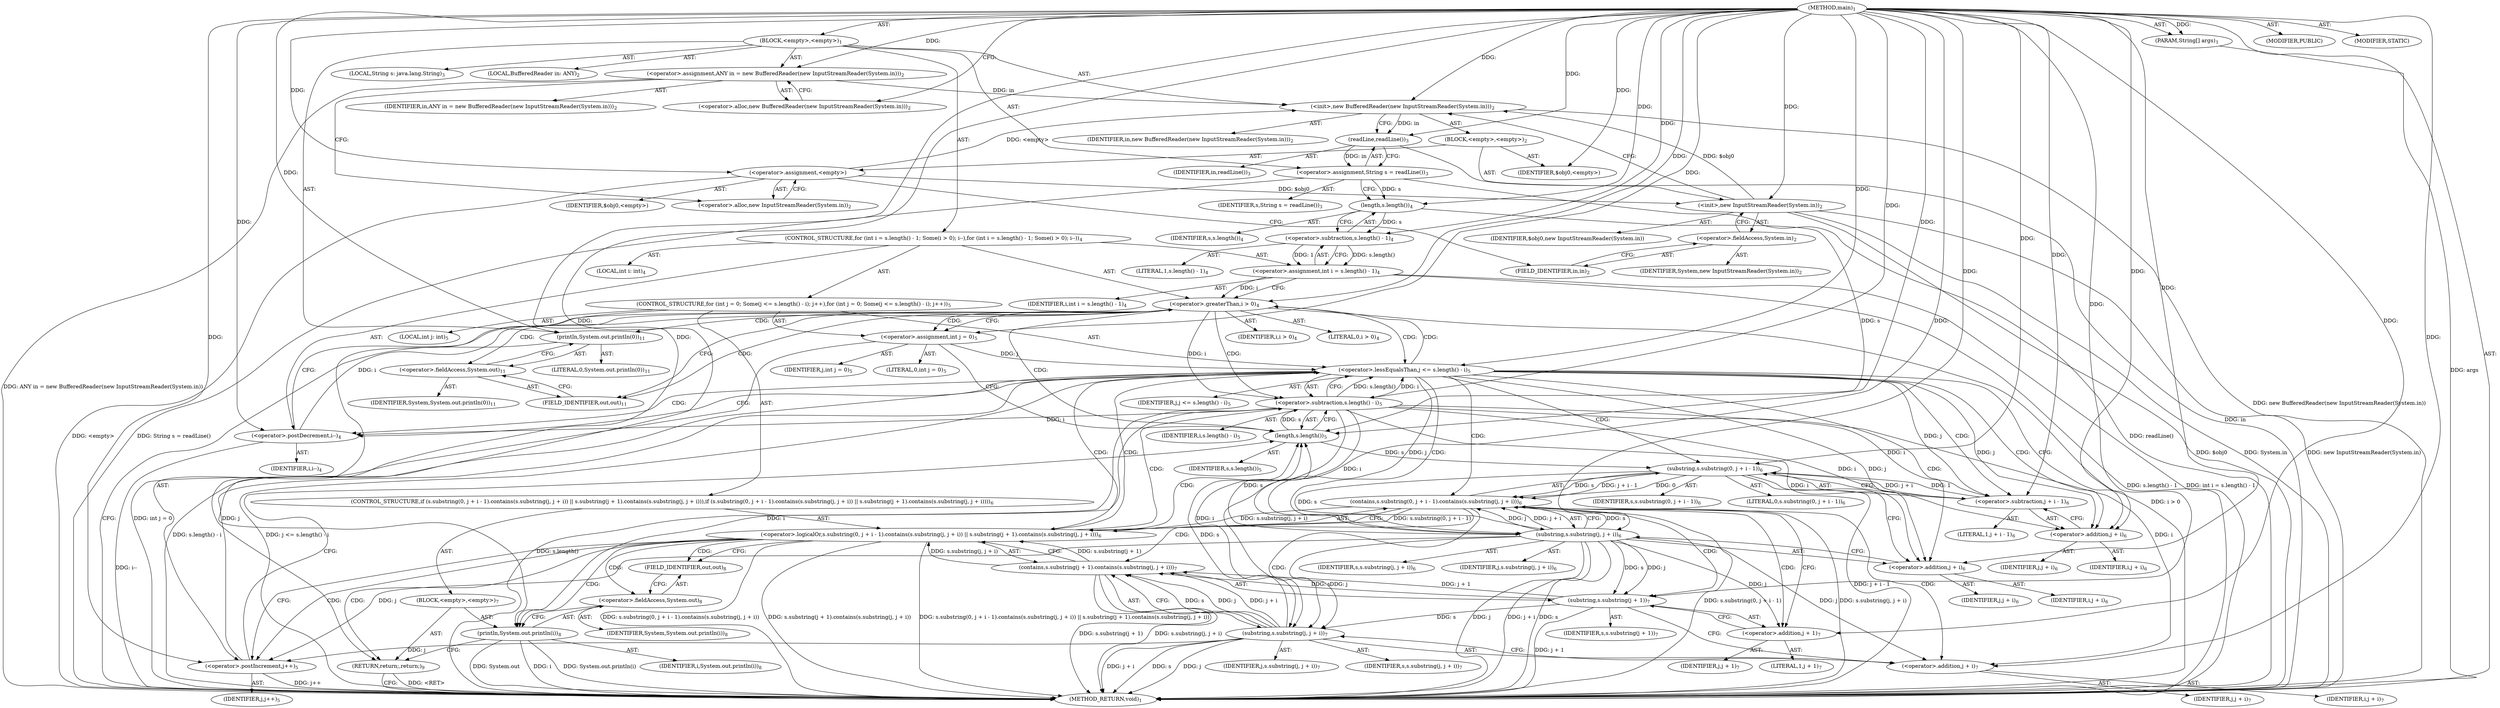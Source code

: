 digraph "main" {  
"19" [label = <(METHOD,main)<SUB>1</SUB>> ]
"20" [label = <(PARAM,String[] args)<SUB>1</SUB>> ]
"21" [label = <(BLOCK,&lt;empty&gt;,&lt;empty&gt;)<SUB>1</SUB>> ]
"4" [label = <(LOCAL,BufferedReader in: ANY)<SUB>2</SUB>> ]
"22" [label = <(&lt;operator&gt;.assignment,ANY in = new BufferedReader(new InputStreamReader(System.in)))<SUB>2</SUB>> ]
"23" [label = <(IDENTIFIER,in,ANY in = new BufferedReader(new InputStreamReader(System.in)))<SUB>2</SUB>> ]
"24" [label = <(&lt;operator&gt;.alloc,new BufferedReader(new InputStreamReader(System.in)))<SUB>2</SUB>> ]
"25" [label = <(&lt;init&gt;,new BufferedReader(new InputStreamReader(System.in)))<SUB>2</SUB>> ]
"3" [label = <(IDENTIFIER,in,new BufferedReader(new InputStreamReader(System.in)))<SUB>2</SUB>> ]
"26" [label = <(BLOCK,&lt;empty&gt;,&lt;empty&gt;)<SUB>2</SUB>> ]
"27" [label = <(&lt;operator&gt;.assignment,&lt;empty&gt;)> ]
"28" [label = <(IDENTIFIER,$obj0,&lt;empty&gt;)> ]
"29" [label = <(&lt;operator&gt;.alloc,new InputStreamReader(System.in))<SUB>2</SUB>> ]
"30" [label = <(&lt;init&gt;,new InputStreamReader(System.in))<SUB>2</SUB>> ]
"31" [label = <(IDENTIFIER,$obj0,new InputStreamReader(System.in))> ]
"32" [label = <(&lt;operator&gt;.fieldAccess,System.in)<SUB>2</SUB>> ]
"33" [label = <(IDENTIFIER,System,new InputStreamReader(System.in))<SUB>2</SUB>> ]
"34" [label = <(FIELD_IDENTIFIER,in,in)<SUB>2</SUB>> ]
"35" [label = <(IDENTIFIER,$obj0,&lt;empty&gt;)> ]
"36" [label = <(LOCAL,String s: java.lang.String)<SUB>3</SUB>> ]
"37" [label = <(&lt;operator&gt;.assignment,String s = readLine())<SUB>3</SUB>> ]
"38" [label = <(IDENTIFIER,s,String s = readLine())<SUB>3</SUB>> ]
"39" [label = <(readLine,readLine())<SUB>3</SUB>> ]
"40" [label = <(IDENTIFIER,in,readLine())<SUB>3</SUB>> ]
"41" [label = <(CONTROL_STRUCTURE,for (int i = s.length() - 1; Some(i &gt; 0); i--),for (int i = s.length() - 1; Some(i &gt; 0); i--))<SUB>4</SUB>> ]
"42" [label = <(LOCAL,int i: int)<SUB>4</SUB>> ]
"43" [label = <(&lt;operator&gt;.assignment,int i = s.length() - 1)<SUB>4</SUB>> ]
"44" [label = <(IDENTIFIER,i,int i = s.length() - 1)<SUB>4</SUB>> ]
"45" [label = <(&lt;operator&gt;.subtraction,s.length() - 1)<SUB>4</SUB>> ]
"46" [label = <(length,s.length())<SUB>4</SUB>> ]
"47" [label = <(IDENTIFIER,s,s.length())<SUB>4</SUB>> ]
"48" [label = <(LITERAL,1,s.length() - 1)<SUB>4</SUB>> ]
"49" [label = <(&lt;operator&gt;.greaterThan,i &gt; 0)<SUB>4</SUB>> ]
"50" [label = <(IDENTIFIER,i,i &gt; 0)<SUB>4</SUB>> ]
"51" [label = <(LITERAL,0,i &gt; 0)<SUB>4</SUB>> ]
"52" [label = <(&lt;operator&gt;.postDecrement,i--)<SUB>4</SUB>> ]
"53" [label = <(IDENTIFIER,i,i--)<SUB>4</SUB>> ]
"54" [label = <(CONTROL_STRUCTURE,for (int j = 0; Some(j &lt;= s.length() - i); j++),for (int j = 0; Some(j &lt;= s.length() - i); j++))<SUB>5</SUB>> ]
"55" [label = <(LOCAL,int j: int)<SUB>5</SUB>> ]
"56" [label = <(&lt;operator&gt;.assignment,int j = 0)<SUB>5</SUB>> ]
"57" [label = <(IDENTIFIER,j,int j = 0)<SUB>5</SUB>> ]
"58" [label = <(LITERAL,0,int j = 0)<SUB>5</SUB>> ]
"59" [label = <(&lt;operator&gt;.lessEqualsThan,j &lt;= s.length() - i)<SUB>5</SUB>> ]
"60" [label = <(IDENTIFIER,j,j &lt;= s.length() - i)<SUB>5</SUB>> ]
"61" [label = <(&lt;operator&gt;.subtraction,s.length() - i)<SUB>5</SUB>> ]
"62" [label = <(length,s.length())<SUB>5</SUB>> ]
"63" [label = <(IDENTIFIER,s,s.length())<SUB>5</SUB>> ]
"64" [label = <(IDENTIFIER,i,s.length() - i)<SUB>5</SUB>> ]
"65" [label = <(&lt;operator&gt;.postIncrement,j++)<SUB>5</SUB>> ]
"66" [label = <(IDENTIFIER,j,j++)<SUB>5</SUB>> ]
"67" [label = <(CONTROL_STRUCTURE,if (s.substring(0, j + i - 1).contains(s.substring(j, j + i)) || s.substring(j + 1).contains(s.substring(j, j + i))),if (s.substring(0, j + i - 1).contains(s.substring(j, j + i)) || s.substring(j + 1).contains(s.substring(j, j + i))))<SUB>6</SUB>> ]
"68" [label = <(&lt;operator&gt;.logicalOr,s.substring(0, j + i - 1).contains(s.substring(j, j + i)) || s.substring(j + 1).contains(s.substring(j, j + i)))<SUB>6</SUB>> ]
"69" [label = <(contains,s.substring(0, j + i - 1).contains(s.substring(j, j + i)))<SUB>6</SUB>> ]
"70" [label = <(substring,s.substring(0, j + i - 1))<SUB>6</SUB>> ]
"71" [label = <(IDENTIFIER,s,s.substring(0, j + i - 1))<SUB>6</SUB>> ]
"72" [label = <(LITERAL,0,s.substring(0, j + i - 1))<SUB>6</SUB>> ]
"73" [label = <(&lt;operator&gt;.subtraction,j + i - 1)<SUB>6</SUB>> ]
"74" [label = <(&lt;operator&gt;.addition,j + i)<SUB>6</SUB>> ]
"75" [label = <(IDENTIFIER,j,j + i)<SUB>6</SUB>> ]
"76" [label = <(IDENTIFIER,i,j + i)<SUB>6</SUB>> ]
"77" [label = <(LITERAL,1,j + i - 1)<SUB>6</SUB>> ]
"78" [label = <(substring,s.substring(j, j + i))<SUB>6</SUB>> ]
"79" [label = <(IDENTIFIER,s,s.substring(j, j + i))<SUB>6</SUB>> ]
"80" [label = <(IDENTIFIER,j,s.substring(j, j + i))<SUB>6</SUB>> ]
"81" [label = <(&lt;operator&gt;.addition,j + i)<SUB>6</SUB>> ]
"82" [label = <(IDENTIFIER,j,j + i)<SUB>6</SUB>> ]
"83" [label = <(IDENTIFIER,i,j + i)<SUB>6</SUB>> ]
"84" [label = <(contains,s.substring(j + 1).contains(s.substring(j, j + i)))<SUB>7</SUB>> ]
"85" [label = <(substring,s.substring(j + 1))<SUB>7</SUB>> ]
"86" [label = <(IDENTIFIER,s,s.substring(j + 1))<SUB>7</SUB>> ]
"87" [label = <(&lt;operator&gt;.addition,j + 1)<SUB>7</SUB>> ]
"88" [label = <(IDENTIFIER,j,j + 1)<SUB>7</SUB>> ]
"89" [label = <(LITERAL,1,j + 1)<SUB>7</SUB>> ]
"90" [label = <(substring,s.substring(j, j + i))<SUB>7</SUB>> ]
"91" [label = <(IDENTIFIER,s,s.substring(j, j + i))<SUB>7</SUB>> ]
"92" [label = <(IDENTIFIER,j,s.substring(j, j + i))<SUB>7</SUB>> ]
"93" [label = <(&lt;operator&gt;.addition,j + i)<SUB>7</SUB>> ]
"94" [label = <(IDENTIFIER,j,j + i)<SUB>7</SUB>> ]
"95" [label = <(IDENTIFIER,i,j + i)<SUB>7</SUB>> ]
"96" [label = <(BLOCK,&lt;empty&gt;,&lt;empty&gt;)<SUB>7</SUB>> ]
"97" [label = <(println,System.out.println(i))<SUB>8</SUB>> ]
"98" [label = <(&lt;operator&gt;.fieldAccess,System.out)<SUB>8</SUB>> ]
"99" [label = <(IDENTIFIER,System,System.out.println(i))<SUB>8</SUB>> ]
"100" [label = <(FIELD_IDENTIFIER,out,out)<SUB>8</SUB>> ]
"101" [label = <(IDENTIFIER,i,System.out.println(i))<SUB>8</SUB>> ]
"102" [label = <(RETURN,return;,return;)<SUB>9</SUB>> ]
"103" [label = <(println,System.out.println(0))<SUB>11</SUB>> ]
"104" [label = <(&lt;operator&gt;.fieldAccess,System.out)<SUB>11</SUB>> ]
"105" [label = <(IDENTIFIER,System,System.out.println(0))<SUB>11</SUB>> ]
"106" [label = <(FIELD_IDENTIFIER,out,out)<SUB>11</SUB>> ]
"107" [label = <(LITERAL,0,System.out.println(0))<SUB>11</SUB>> ]
"108" [label = <(MODIFIER,PUBLIC)> ]
"109" [label = <(MODIFIER,STATIC)> ]
"110" [label = <(METHOD_RETURN,void)<SUB>1</SUB>> ]
  "19" -> "20"  [ label = "AST: "] 
  "19" -> "21"  [ label = "AST: "] 
  "19" -> "108"  [ label = "AST: "] 
  "19" -> "109"  [ label = "AST: "] 
  "19" -> "110"  [ label = "AST: "] 
  "21" -> "4"  [ label = "AST: "] 
  "21" -> "22"  [ label = "AST: "] 
  "21" -> "25"  [ label = "AST: "] 
  "21" -> "36"  [ label = "AST: "] 
  "21" -> "37"  [ label = "AST: "] 
  "21" -> "41"  [ label = "AST: "] 
  "21" -> "103"  [ label = "AST: "] 
  "22" -> "23"  [ label = "AST: "] 
  "22" -> "24"  [ label = "AST: "] 
  "25" -> "3"  [ label = "AST: "] 
  "25" -> "26"  [ label = "AST: "] 
  "26" -> "27"  [ label = "AST: "] 
  "26" -> "30"  [ label = "AST: "] 
  "26" -> "35"  [ label = "AST: "] 
  "27" -> "28"  [ label = "AST: "] 
  "27" -> "29"  [ label = "AST: "] 
  "30" -> "31"  [ label = "AST: "] 
  "30" -> "32"  [ label = "AST: "] 
  "32" -> "33"  [ label = "AST: "] 
  "32" -> "34"  [ label = "AST: "] 
  "37" -> "38"  [ label = "AST: "] 
  "37" -> "39"  [ label = "AST: "] 
  "39" -> "40"  [ label = "AST: "] 
  "41" -> "42"  [ label = "AST: "] 
  "41" -> "43"  [ label = "AST: "] 
  "41" -> "49"  [ label = "AST: "] 
  "41" -> "52"  [ label = "AST: "] 
  "41" -> "54"  [ label = "AST: "] 
  "43" -> "44"  [ label = "AST: "] 
  "43" -> "45"  [ label = "AST: "] 
  "45" -> "46"  [ label = "AST: "] 
  "45" -> "48"  [ label = "AST: "] 
  "46" -> "47"  [ label = "AST: "] 
  "49" -> "50"  [ label = "AST: "] 
  "49" -> "51"  [ label = "AST: "] 
  "52" -> "53"  [ label = "AST: "] 
  "54" -> "55"  [ label = "AST: "] 
  "54" -> "56"  [ label = "AST: "] 
  "54" -> "59"  [ label = "AST: "] 
  "54" -> "65"  [ label = "AST: "] 
  "54" -> "67"  [ label = "AST: "] 
  "56" -> "57"  [ label = "AST: "] 
  "56" -> "58"  [ label = "AST: "] 
  "59" -> "60"  [ label = "AST: "] 
  "59" -> "61"  [ label = "AST: "] 
  "61" -> "62"  [ label = "AST: "] 
  "61" -> "64"  [ label = "AST: "] 
  "62" -> "63"  [ label = "AST: "] 
  "65" -> "66"  [ label = "AST: "] 
  "67" -> "68"  [ label = "AST: "] 
  "67" -> "96"  [ label = "AST: "] 
  "68" -> "69"  [ label = "AST: "] 
  "68" -> "84"  [ label = "AST: "] 
  "69" -> "70"  [ label = "AST: "] 
  "69" -> "78"  [ label = "AST: "] 
  "70" -> "71"  [ label = "AST: "] 
  "70" -> "72"  [ label = "AST: "] 
  "70" -> "73"  [ label = "AST: "] 
  "73" -> "74"  [ label = "AST: "] 
  "73" -> "77"  [ label = "AST: "] 
  "74" -> "75"  [ label = "AST: "] 
  "74" -> "76"  [ label = "AST: "] 
  "78" -> "79"  [ label = "AST: "] 
  "78" -> "80"  [ label = "AST: "] 
  "78" -> "81"  [ label = "AST: "] 
  "81" -> "82"  [ label = "AST: "] 
  "81" -> "83"  [ label = "AST: "] 
  "84" -> "85"  [ label = "AST: "] 
  "84" -> "90"  [ label = "AST: "] 
  "85" -> "86"  [ label = "AST: "] 
  "85" -> "87"  [ label = "AST: "] 
  "87" -> "88"  [ label = "AST: "] 
  "87" -> "89"  [ label = "AST: "] 
  "90" -> "91"  [ label = "AST: "] 
  "90" -> "92"  [ label = "AST: "] 
  "90" -> "93"  [ label = "AST: "] 
  "93" -> "94"  [ label = "AST: "] 
  "93" -> "95"  [ label = "AST: "] 
  "96" -> "97"  [ label = "AST: "] 
  "96" -> "102"  [ label = "AST: "] 
  "97" -> "98"  [ label = "AST: "] 
  "97" -> "101"  [ label = "AST: "] 
  "98" -> "99"  [ label = "AST: "] 
  "98" -> "100"  [ label = "AST: "] 
  "103" -> "104"  [ label = "AST: "] 
  "103" -> "107"  [ label = "AST: "] 
  "104" -> "105"  [ label = "AST: "] 
  "104" -> "106"  [ label = "AST: "] 
  "22" -> "29"  [ label = "CFG: "] 
  "25" -> "39"  [ label = "CFG: "] 
  "37" -> "46"  [ label = "CFG: "] 
  "103" -> "110"  [ label = "CFG: "] 
  "24" -> "22"  [ label = "CFG: "] 
  "39" -> "37"  [ label = "CFG: "] 
  "43" -> "49"  [ label = "CFG: "] 
  "49" -> "56"  [ label = "CFG: "] 
  "49" -> "106"  [ label = "CFG: "] 
  "52" -> "49"  [ label = "CFG: "] 
  "104" -> "103"  [ label = "CFG: "] 
  "27" -> "34"  [ label = "CFG: "] 
  "30" -> "25"  [ label = "CFG: "] 
  "45" -> "43"  [ label = "CFG: "] 
  "56" -> "62"  [ label = "CFG: "] 
  "59" -> "74"  [ label = "CFG: "] 
  "59" -> "52"  [ label = "CFG: "] 
  "65" -> "62"  [ label = "CFG: "] 
  "106" -> "104"  [ label = "CFG: "] 
  "29" -> "27"  [ label = "CFG: "] 
  "32" -> "30"  [ label = "CFG: "] 
  "46" -> "45"  [ label = "CFG: "] 
  "61" -> "59"  [ label = "CFG: "] 
  "68" -> "100"  [ label = "CFG: "] 
  "68" -> "65"  [ label = "CFG: "] 
  "34" -> "32"  [ label = "CFG: "] 
  "62" -> "61"  [ label = "CFG: "] 
  "69" -> "68"  [ label = "CFG: "] 
  "69" -> "87"  [ label = "CFG: "] 
  "84" -> "68"  [ label = "CFG: "] 
  "97" -> "102"  [ label = "CFG: "] 
  "102" -> "110"  [ label = "CFG: "] 
  "70" -> "81"  [ label = "CFG: "] 
  "78" -> "69"  [ label = "CFG: "] 
  "85" -> "93"  [ label = "CFG: "] 
  "90" -> "84"  [ label = "CFG: "] 
  "98" -> "97"  [ label = "CFG: "] 
  "73" -> "70"  [ label = "CFG: "] 
  "81" -> "78"  [ label = "CFG: "] 
  "87" -> "85"  [ label = "CFG: "] 
  "93" -> "90"  [ label = "CFG: "] 
  "100" -> "98"  [ label = "CFG: "] 
  "74" -> "73"  [ label = "CFG: "] 
  "19" -> "24"  [ label = "CFG: "] 
  "102" -> "110"  [ label = "DDG: &lt;RET&gt;"] 
  "20" -> "110"  [ label = "DDG: args"] 
  "22" -> "110"  [ label = "DDG: ANY in = new BufferedReader(new InputStreamReader(System.in))"] 
  "27" -> "110"  [ label = "DDG: &lt;empty&gt;"] 
  "30" -> "110"  [ label = "DDG: $obj0"] 
  "30" -> "110"  [ label = "DDG: System.in"] 
  "30" -> "110"  [ label = "DDG: new InputStreamReader(System.in)"] 
  "25" -> "110"  [ label = "DDG: new BufferedReader(new InputStreamReader(System.in))"] 
  "39" -> "110"  [ label = "DDG: in"] 
  "37" -> "110"  [ label = "DDG: readLine()"] 
  "37" -> "110"  [ label = "DDG: String s = readLine()"] 
  "43" -> "110"  [ label = "DDG: s.length() - 1"] 
  "43" -> "110"  [ label = "DDG: int i = s.length() - 1"] 
  "49" -> "110"  [ label = "DDG: i &gt; 0"] 
  "56" -> "110"  [ label = "DDG: int j = 0"] 
  "61" -> "110"  [ label = "DDG: s.length()"] 
  "59" -> "110"  [ label = "DDG: s.length() - i"] 
  "59" -> "110"  [ label = "DDG: j &lt;= s.length() - i"] 
  "52" -> "110"  [ label = "DDG: i--"] 
  "70" -> "110"  [ label = "DDG: j + i - 1"] 
  "69" -> "110"  [ label = "DDG: s.substring(0, j + i - 1)"] 
  "78" -> "110"  [ label = "DDG: s"] 
  "78" -> "110"  [ label = "DDG: j"] 
  "78" -> "110"  [ label = "DDG: j + i"] 
  "69" -> "110"  [ label = "DDG: s.substring(j, j + i)"] 
  "68" -> "110"  [ label = "DDG: s.substring(0, j + i - 1).contains(s.substring(j, j + i))"] 
  "85" -> "110"  [ label = "DDG: j + 1"] 
  "84" -> "110"  [ label = "DDG: s.substring(j + 1)"] 
  "90" -> "110"  [ label = "DDG: s"] 
  "90" -> "110"  [ label = "DDG: j"] 
  "90" -> "110"  [ label = "DDG: j + i"] 
  "84" -> "110"  [ label = "DDG: s.substring(j, j + i)"] 
  "68" -> "110"  [ label = "DDG: s.substring(j + 1).contains(s.substring(j, j + i))"] 
  "68" -> "110"  [ label = "DDG: s.substring(0, j + i - 1).contains(s.substring(j, j + i)) || s.substring(j + 1).contains(s.substring(j, j + i))"] 
  "65" -> "110"  [ label = "DDG: j++"] 
  "97" -> "110"  [ label = "DDG: System.out"] 
  "97" -> "110"  [ label = "DDG: i"] 
  "97" -> "110"  [ label = "DDG: System.out.println(i)"] 
  "19" -> "20"  [ label = "DDG: "] 
  "19" -> "22"  [ label = "DDG: "] 
  "39" -> "37"  [ label = "DDG: in"] 
  "22" -> "25"  [ label = "DDG: in"] 
  "19" -> "25"  [ label = "DDG: "] 
  "27" -> "25"  [ label = "DDG: &lt;empty&gt;"] 
  "30" -> "25"  [ label = "DDG: $obj0"] 
  "45" -> "43"  [ label = "DDG: s.length()"] 
  "45" -> "43"  [ label = "DDG: 1"] 
  "19" -> "103"  [ label = "DDG: "] 
  "19" -> "27"  [ label = "DDG: "] 
  "19" -> "35"  [ label = "DDG: "] 
  "25" -> "39"  [ label = "DDG: in"] 
  "19" -> "39"  [ label = "DDG: "] 
  "43" -> "49"  [ label = "DDG: i"] 
  "52" -> "49"  [ label = "DDG: i"] 
  "19" -> "49"  [ label = "DDG: "] 
  "61" -> "52"  [ label = "DDG: i"] 
  "19" -> "52"  [ label = "DDG: "] 
  "19" -> "56"  [ label = "DDG: "] 
  "27" -> "30"  [ label = "DDG: $obj0"] 
  "19" -> "30"  [ label = "DDG: "] 
  "46" -> "45"  [ label = "DDG: s"] 
  "19" -> "45"  [ label = "DDG: "] 
  "56" -> "59"  [ label = "DDG: j"] 
  "65" -> "59"  [ label = "DDG: j"] 
  "19" -> "59"  [ label = "DDG: "] 
  "61" -> "59"  [ label = "DDG: s.length()"] 
  "61" -> "59"  [ label = "DDG: i"] 
  "78" -> "65"  [ label = "DDG: j"] 
  "90" -> "65"  [ label = "DDG: j"] 
  "19" -> "65"  [ label = "DDG: "] 
  "37" -> "46"  [ label = "DDG: s"] 
  "19" -> "46"  [ label = "DDG: "] 
  "62" -> "61"  [ label = "DDG: s"] 
  "49" -> "61"  [ label = "DDG: i"] 
  "19" -> "61"  [ label = "DDG: "] 
  "69" -> "68"  [ label = "DDG: s.substring(0, j + i - 1)"] 
  "69" -> "68"  [ label = "DDG: s.substring(j, j + i)"] 
  "84" -> "68"  [ label = "DDG: s.substring(j + 1)"] 
  "84" -> "68"  [ label = "DDG: s.substring(j, j + i)"] 
  "19" -> "102"  [ label = "DDG: "] 
  "46" -> "62"  [ label = "DDG: s"] 
  "78" -> "62"  [ label = "DDG: s"] 
  "90" -> "62"  [ label = "DDG: s"] 
  "19" -> "62"  [ label = "DDG: "] 
  "70" -> "69"  [ label = "DDG: s"] 
  "70" -> "69"  [ label = "DDG: 0"] 
  "70" -> "69"  [ label = "DDG: j + i - 1"] 
  "78" -> "69"  [ label = "DDG: s"] 
  "78" -> "69"  [ label = "DDG: j"] 
  "78" -> "69"  [ label = "DDG: j + i"] 
  "85" -> "84"  [ label = "DDG: s"] 
  "85" -> "84"  [ label = "DDG: j + 1"] 
  "90" -> "84"  [ label = "DDG: s"] 
  "90" -> "84"  [ label = "DDG: j"] 
  "90" -> "84"  [ label = "DDG: j + i"] 
  "19" -> "97"  [ label = "DDG: "] 
  "61" -> "97"  [ label = "DDG: i"] 
  "62" -> "70"  [ label = "DDG: s"] 
  "19" -> "70"  [ label = "DDG: "] 
  "73" -> "70"  [ label = "DDG: j + i"] 
  "73" -> "70"  [ label = "DDG: 1"] 
  "70" -> "78"  [ label = "DDG: s"] 
  "19" -> "78"  [ label = "DDG: "] 
  "59" -> "78"  [ label = "DDG: j"] 
  "61" -> "78"  [ label = "DDG: i"] 
  "78" -> "85"  [ label = "DDG: s"] 
  "19" -> "85"  [ label = "DDG: "] 
  "78" -> "85"  [ label = "DDG: j"] 
  "85" -> "90"  [ label = "DDG: s"] 
  "19" -> "90"  [ label = "DDG: "] 
  "78" -> "90"  [ label = "DDG: j"] 
  "61" -> "90"  [ label = "DDG: i"] 
  "59" -> "73"  [ label = "DDG: j"] 
  "19" -> "73"  [ label = "DDG: "] 
  "61" -> "73"  [ label = "DDG: i"] 
  "19" -> "81"  [ label = "DDG: "] 
  "59" -> "81"  [ label = "DDG: j"] 
  "61" -> "81"  [ label = "DDG: i"] 
  "78" -> "87"  [ label = "DDG: j"] 
  "19" -> "87"  [ label = "DDG: "] 
  "19" -> "93"  [ label = "DDG: "] 
  "78" -> "93"  [ label = "DDG: j"] 
  "61" -> "93"  [ label = "DDG: i"] 
  "59" -> "74"  [ label = "DDG: j"] 
  "19" -> "74"  [ label = "DDG: "] 
  "61" -> "74"  [ label = "DDG: i"] 
  "49" -> "103"  [ label = "CDG: "] 
  "49" -> "56"  [ label = "CDG: "] 
  "49" -> "104"  [ label = "CDG: "] 
  "49" -> "106"  [ label = "CDG: "] 
  "49" -> "59"  [ label = "CDG: "] 
  "49" -> "61"  [ label = "CDG: "] 
  "49" -> "62"  [ label = "CDG: "] 
  "59" -> "68"  [ label = "CDG: "] 
  "59" -> "49"  [ label = "CDG: "] 
  "59" -> "73"  [ label = "CDG: "] 
  "59" -> "52"  [ label = "CDG: "] 
  "59" -> "81"  [ label = "CDG: "] 
  "59" -> "69"  [ label = "CDG: "] 
  "59" -> "74"  [ label = "CDG: "] 
  "59" -> "70"  [ label = "CDG: "] 
  "59" -> "78"  [ label = "CDG: "] 
  "68" -> "98"  [ label = "CDG: "] 
  "68" -> "102"  [ label = "CDG: "] 
  "68" -> "65"  [ label = "CDG: "] 
  "68" -> "59"  [ label = "CDG: "] 
  "68" -> "97"  [ label = "CDG: "] 
  "68" -> "61"  [ label = "CDG: "] 
  "68" -> "100"  [ label = "CDG: "] 
  "68" -> "62"  [ label = "CDG: "] 
  "69" -> "84"  [ label = "CDG: "] 
  "69" -> "85"  [ label = "CDG: "] 
  "69" -> "87"  [ label = "CDG: "] 
  "69" -> "93"  [ label = "CDG: "] 
  "69" -> "90"  [ label = "CDG: "] 
}
